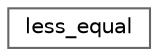 digraph "类继承关系图"
{
 // INTERACTIVE_SVG=YES
 // LATEX_PDF_SIZE
  bgcolor="transparent";
  edge [fontname=Helvetica,fontsize=10,labelfontname=Helvetica,labelfontsize=10];
  node [fontname=Helvetica,fontsize=10,shape=box,height=0.2,width=0.4];
  rankdir="LR";
  Node0 [id="Node000000",label="less_equal",height=0.2,width=0.4,color="grey40", fillcolor="white", style="filled",URL="$d3/dc3/structless__equal.html",tooltip=" "];
}
